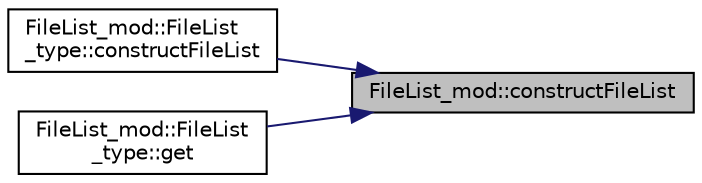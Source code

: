 digraph "FileList_mod::constructFileList"
{
 // LATEX_PDF_SIZE
  edge [fontname="Helvetica",fontsize="10",labelfontname="Helvetica",labelfontsize="10"];
  node [fontname="Helvetica",fontsize="10",shape=record];
  rankdir="RL";
  Node1 [label="FileList_mod::constructFileList",height=0.2,width=0.4,color="black", fillcolor="grey75", style="filled", fontcolor="black",tooltip="The constructor of the FileList_type class."];
  Node1 -> Node2 [dir="back",color="midnightblue",fontsize="10",style="solid",fontname="Helvetica"];
  Node2 [label="FileList_mod::FileList\l_type::constructFileList",height=0.2,width=0.4,color="black", fillcolor="white", style="filled",URL="$structFileList__mod_1_1FileList__type.html#a6df17f9ab7fb037448bdf64a85632d45",tooltip="The constructor of the FileList_type class."];
  Node1 -> Node3 [dir="back",color="midnightblue",fontsize="10",style="solid",fontname="Helvetica"];
  Node3 [label="FileList_mod::FileList\l_type::get",height=0.2,width=0.4,color="black", fillcolor="white", style="filled",URL="$structFileList__mod_1_1FileList__type.html#add5aa19b025e928a34139e7558150b9b",tooltip=" "];
}
